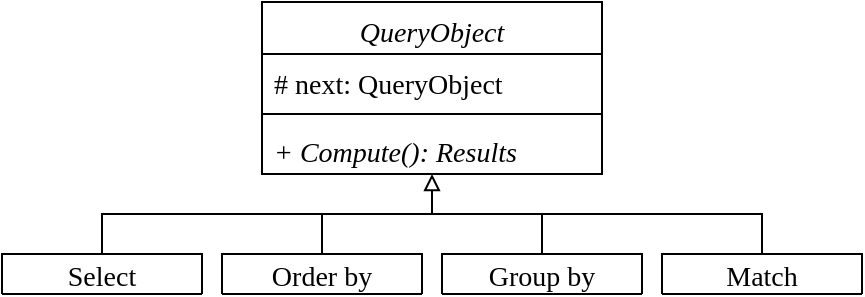 <mxfile version="14.5.8" type="device" pages="3"><diagram id="YgkESQlJDo48PwXnp78K" name="QueryObjects"><mxGraphModel dx="539" dy="1437" grid="1" gridSize="10" guides="1" tooltips="1" connect="1" arrows="1" fold="1" page="1" pageScale="1" pageWidth="827" pageHeight="1169" math="1" shadow="0"><root><mxCell id="0"/><mxCell id="1" parent="0"/><mxCell id="hzIp3gB6q-m_3-ytHmEG-7" style="edgeStyle=orthogonalEdgeStyle;rounded=0;orthogonalLoop=1;jettySize=auto;html=1;startArrow=none;startFill=0;endArrow=none;endFill=0;fontSize=14;" edge="1" parent="1" source="6nFte2UpHZw_kekdQlPq-12"><mxGeometry relative="1" as="geometry"><mxPoint x="320" y="20" as="targetPoint"/></mxGeometry></mxCell><mxCell id="6nFte2UpHZw_kekdQlPq-12" value="Order by" style="swimlane;fontStyle=0;childLayout=stackLayout;horizontal=1;startSize=26;fillColor=none;horizontalStack=0;resizeParent=1;resizeParentMax=0;resizeLast=0;collapsible=1;marginBottom=0;fontFamily=CMU Serif;fontSize=14;" parent="1" vertex="1"><mxGeometry x="220" y="40" width="100" height="20" as="geometry"/></mxCell><mxCell id="hzIp3gB6q-m_3-ytHmEG-6" style="edgeStyle=orthogonalEdgeStyle;rounded=0;orthogonalLoop=1;jettySize=auto;html=1;entryX=0.5;entryY=0;entryDx=0;entryDy=0;fontSize=14;endArrow=none;endFill=0;startArrow=block;startFill=0;" edge="1" parent="1" source="6nFte2UpHZw_kekdQlPq-20" target="hzIp3gB6q-m_3-ytHmEG-4"><mxGeometry relative="1" as="geometry"><Array as="points"><mxPoint x="325" y="20"/><mxPoint x="160" y="20"/></Array></mxGeometry></mxCell><mxCell id="6nFte2UpHZw_kekdQlPq-20" value="QueryObject" style="swimlane;fontStyle=2;align=center;verticalAlign=top;childLayout=stackLayout;horizontal=1;startSize=26;horizontalStack=0;resizeParent=1;resizeParentMax=0;resizeLast=0;collapsible=1;marginBottom=0;fontFamily=CMU Serif;fontSize=14;" parent="1" vertex="1"><mxGeometry x="240" y="-86" width="170" height="86" as="geometry"/></mxCell><mxCell id="6nFte2UpHZw_kekdQlPq-21" value="# next: QueryObject" style="text;strokeColor=none;fillColor=none;align=left;verticalAlign=top;spacingLeft=4;spacingRight=4;overflow=hidden;rotatable=0;points=[[0,0.5],[1,0.5]];portConstraint=eastwest;fontFamily=CMU Serif;fontSize=14;" parent="6nFte2UpHZw_kekdQlPq-20" vertex="1"><mxGeometry y="26" width="170" height="26" as="geometry"/></mxCell><mxCell id="6nFte2UpHZw_kekdQlPq-22" value="" style="line;strokeWidth=1;fillColor=none;align=left;verticalAlign=middle;spacingTop=-1;spacingLeft=3;spacingRight=3;rotatable=0;labelPosition=right;points=[];portConstraint=eastwest;fontSize=14;fontFamily=CMU Serif;" parent="6nFte2UpHZw_kekdQlPq-20" vertex="1"><mxGeometry y="52" width="170" height="8" as="geometry"/></mxCell><mxCell id="6nFte2UpHZw_kekdQlPq-23" value="+ Compute(): Results" style="text;strokeColor=none;fillColor=none;align=left;verticalAlign=top;spacingLeft=4;spacingRight=4;overflow=hidden;rotatable=0;points=[[0,0.5],[1,0.5]];portConstraint=eastwest;fontFamily=CMU Serif;fontSize=14;fontStyle=2" parent="6nFte2UpHZw_kekdQlPq-20" vertex="1"><mxGeometry y="60" width="170" height="26" as="geometry"/></mxCell><mxCell id="hzIp3gB6q-m_3-ytHmEG-9" style="edgeStyle=orthogonalEdgeStyle;rounded=0;orthogonalLoop=1;jettySize=auto;html=1;startArrow=none;startFill=0;endArrow=none;endFill=0;fontSize=14;" edge="1" parent="1" source="hzIp3gB6q-m_3-ytHmEG-1"><mxGeometry relative="1" as="geometry"><mxPoint x="320" y="20" as="targetPoint"/><Array as="points"><mxPoint x="380" y="20"/></Array></mxGeometry></mxCell><mxCell id="hzIp3gB6q-m_3-ytHmEG-1" value="Group by" style="swimlane;fontStyle=0;childLayout=stackLayout;horizontal=1;startSize=26;fillColor=none;horizontalStack=0;resizeParent=1;resizeParentMax=0;resizeLast=0;collapsible=1;marginBottom=0;fontFamily=CMU Serif;fontSize=14;" vertex="1" parent="1"><mxGeometry x="330" y="40" width="100" height="20" as="geometry"/></mxCell><mxCell id="hzIp3gB6q-m_3-ytHmEG-10" style="edgeStyle=orthogonalEdgeStyle;rounded=0;orthogonalLoop=1;jettySize=auto;html=1;startArrow=none;startFill=0;endArrow=none;endFill=0;fontSize=14;" edge="1" parent="1" source="hzIp3gB6q-m_3-ytHmEG-2"><mxGeometry relative="1" as="geometry"><mxPoint x="330" y="20" as="targetPoint"/><Array as="points"><mxPoint x="490" y="20"/></Array></mxGeometry></mxCell><mxCell id="hzIp3gB6q-m_3-ytHmEG-2" value="Match" style="swimlane;fontStyle=0;childLayout=stackLayout;horizontal=1;startSize=26;fillColor=none;horizontalStack=0;resizeParent=1;resizeParentMax=0;resizeLast=0;collapsible=1;marginBottom=0;fontFamily=CMU Serif;fontSize=14;" vertex="1" parent="1"><mxGeometry x="440" y="40" width="100" height="20" as="geometry"/></mxCell><mxCell id="hzIp3gB6q-m_3-ytHmEG-4" value="Select" style="swimlane;fontStyle=0;childLayout=stackLayout;horizontal=1;startSize=26;fillColor=none;horizontalStack=0;resizeParent=1;resizeParentMax=0;resizeLast=0;collapsible=1;marginBottom=0;fontFamily=CMU Serif;fontSize=14;" vertex="1" parent="1"><mxGeometry x="110" y="40" width="100" height="20" as="geometry"/></mxCell></root></mxGraphModel></diagram><diagram id="tdJBlEpHXB0FsOd7Y2oK" name="QueryObjectsCon"><mxGraphModel dx="652" dy="324" grid="1" gridSize="10" guides="1" tooltips="1" connect="1" arrows="1" fold="1" page="1" pageScale="1" pageWidth="827" pageHeight="1169" math="0" shadow="0"><root><mxCell id="hsL2y118z0NRY5TQCB2b-0"/><mxCell id="hsL2y118z0NRY5TQCB2b-1" parent="hsL2y118z0NRY5TQCB2b-0"/><mxCell id="fjCZ9viIrYla5dliG4xM-5" style="edgeStyle=orthogonalEdgeStyle;rounded=0;orthogonalLoop=1;jettySize=auto;html=1;entryX=0;entryY=0.5;entryDx=0;entryDy=0;startArrow=none;startFill=0;endArrow=block;endFill=1;fontSize=14;" edge="1" parent="hsL2y118z0NRY5TQCB2b-1" source="fjCZ9viIrYla5dliG4xM-0" target="fjCZ9viIrYla5dliG4xM-2"><mxGeometry relative="1" as="geometry"/></mxCell><mxCell id="fjCZ9viIrYla5dliG4xM-0" value="Order by" style="swimlane;fontStyle=0;childLayout=stackLayout;horizontal=1;startSize=26;fillColor=none;horizontalStack=0;resizeParent=1;resizeParentMax=0;resizeLast=0;collapsible=1;marginBottom=0;fontFamily=CMU Serif;fontSize=14;" vertex="1" parent="hsL2y118z0NRY5TQCB2b-1"><mxGeometry x="140" y="20" width="100" height="20" as="geometry"/></mxCell><mxCell id="fjCZ9viIrYla5dliG4xM-2" value="Match" style="swimlane;fontStyle=0;childLayout=stackLayout;horizontal=1;startSize=26;fillColor=none;horizontalStack=0;resizeParent=1;resizeParentMax=0;resizeLast=0;collapsible=1;marginBottom=0;fontFamily=CMU Serif;fontSize=14;" vertex="1" parent="hsL2y118z0NRY5TQCB2b-1"><mxGeometry x="270" y="20" width="100" height="20" as="geometry"/></mxCell><mxCell id="fjCZ9viIrYla5dliG4xM-4" style="edgeStyle=orthogonalEdgeStyle;rounded=0;orthogonalLoop=1;jettySize=auto;html=1;entryX=0;entryY=0.5;entryDx=0;entryDy=0;startArrow=none;startFill=0;endArrow=block;endFill=1;fontSize=14;" edge="1" parent="hsL2y118z0NRY5TQCB2b-1" source="fjCZ9viIrYla5dliG4xM-3" target="fjCZ9viIrYla5dliG4xM-0"><mxGeometry relative="1" as="geometry"/></mxCell><mxCell id="fjCZ9viIrYla5dliG4xM-3" value="Select" style="swimlane;fontStyle=0;childLayout=stackLayout;horizontal=1;startSize=26;fillColor=none;horizontalStack=0;resizeParent=1;resizeParentMax=0;resizeLast=0;collapsible=1;marginBottom=0;fontFamily=CMU Serif;fontSize=14;" vertex="1" parent="hsL2y118z0NRY5TQCB2b-1"><mxGeometry x="10" y="20" width="100" height="20" as="geometry"/></mxCell></root></mxGraphModel></diagram><diagram id="GMq6ZfC6IO8QqaDcB81d" name="queryObjectCallRec"><mxGraphModel dx="447" dy="1391" grid="1" gridSize="10" guides="1" tooltips="1" connect="1" arrows="1" fold="1" page="1" pageScale="1" pageWidth="827" pageHeight="1169" math="0" shadow="0"><root><mxCell id="bzT8-2KJVvtz8XTz49c--0"/><mxCell id="bzT8-2KJVvtz8XTz49c--1" parent="bzT8-2KJVvtz8XTz49c--0"/><mxCell id="bzT8-2KJVvtz8XTz49c--6" value="Select" style="shape=umlLifeline;perimeter=lifelinePerimeter;whiteSpace=wrap;html=1;container=1;collapsible=0;recursiveResize=0;outlineConnect=0;fontFamily=CMU Serif;fontSize=14;" vertex="1" parent="bzT8-2KJVvtz8XTz49c--1"><mxGeometry x="70" y="-70" width="70" height="180" as="geometry"/></mxCell><mxCell id="bzT8-2KJVvtz8XTz49c--3" value="Order by" style="shape=umlLifeline;perimeter=lifelinePerimeter;whiteSpace=wrap;html=1;container=1;collapsible=0;recursiveResize=0;outlineConnect=0;fontFamily=CMU Serif;fontSize=14;" vertex="1" parent="bzT8-2KJVvtz8XTz49c--1"><mxGeometry x="150" y="-70" width="70" height="180" as="geometry"/></mxCell><mxCell id="bzT8-2KJVvtz8XTz49c--7" value="Match" style="shape=umlLifeline;perimeter=lifelinePerimeter;whiteSpace=wrap;html=1;container=1;collapsible=0;recursiveResize=0;outlineConnect=0;fontFamily=CMU Serif;fontSize=14;" vertex="1" parent="bzT8-2KJVvtz8XTz49c--1"><mxGeometry x="230" y="-70" width="70" height="180" as="geometry"/></mxCell><mxCell id="bzT8-2KJVvtz8XTz49c--17" value="" style="html=1;fontFamily=CMU Serif;fontSize=14;" vertex="1" parent="bzT8-2KJVvtz8XTz49c--7"><mxGeometry x="30" y="50" width="10" height="80" as="geometry"/></mxCell><mxCell id="bzT8-2KJVvtz8XTz49c--13" value="Results" style="text;html=1;align=center;verticalAlign=middle;resizable=0;points=[];autosize=1;strokeColor=none;fontSize=14;fontFamily=CMU Serif;" vertex="1" parent="bzT8-2KJVvtz8XTz49c--1"><mxGeometry x="120" y="50" width="60" height="20" as="geometry"/></mxCell><mxCell id="bzT8-2KJVvtz8XTz49c--12" value="Results" style="text;html=1;align=center;verticalAlign=middle;resizable=0;points=[];autosize=1;strokeColor=none;fontSize=14;fontFamily=CMU Serif;" vertex="1" parent="bzT8-2KJVvtz8XTz49c--1"><mxGeometry x="200" y="30" width="60" height="20" as="geometry"/></mxCell><mxCell id="bzT8-2KJVvtz8XTz49c--8" value="Compute" style="html=1;verticalAlign=bottom;endArrow=block;fontFamily=CMU Serif;fontSize=14;entryX=0.069;entryY=0.4;entryDx=0;entryDy=0;entryPerimeter=0;" edge="1" parent="bzT8-2KJVvtz8XTz49c--1" source="bzT8-2KJVvtz8XTz49c--6" target="bzT8-2KJVvtz8XTz49c--14"><mxGeometry width="80" relative="1" as="geometry"><mxPoint x="110" y="-1" as="sourcePoint"/><mxPoint x="180" y="-1" as="targetPoint"/></mxGeometry></mxCell><mxCell id="bzT8-2KJVvtz8XTz49c--16" value="" style="html=1;fontFamily=CMU Serif;fontSize=14;" vertex="1" parent="bzT8-2KJVvtz8XTz49c--1"><mxGeometry x="100" y="-20" width="10" height="120" as="geometry"/></mxCell><mxCell id="bzT8-2KJVvtz8XTz49c--11" value="" style="html=1;verticalAlign=bottom;endArrow=none;fontFamily=CMU Serif;fontSize=14;startArrow=block;startFill=1;endFill=0;" edge="1" parent="bzT8-2KJVvtz8XTz49c--1" target="bzT8-2KJVvtz8XTz49c--3"><mxGeometry width="80" relative="1" as="geometry"><mxPoint x="110" y="70" as="sourcePoint"/><mxPoint x="180" y="70" as="targetPoint"/><Array as="points"><mxPoint x="120.14" y="70"/></Array></mxGeometry></mxCell><mxCell id="bzT8-2KJVvtz8XTz49c--14" value="" style="html=1;fontFamily=CMU Serif;fontSize=14;" vertex="1" parent="bzT8-2KJVvtz8XTz49c--1"><mxGeometry x="180" y="-20" width="10" height="100" as="geometry"/></mxCell><mxCell id="bzT8-2KJVvtz8XTz49c--10" value="" style="html=1;verticalAlign=bottom;endArrow=none;fontFamily=CMU Serif;fontSize=14;startArrow=block;startFill=1;endFill=0;" edge="1" parent="bzT8-2KJVvtz8XTz49c--1"><mxGeometry width="80" relative="1" as="geometry"><mxPoint x="190" y="50" as="sourcePoint"/><mxPoint x="260" y="50" as="targetPoint"/><Array as="points"><mxPoint x="205.07" y="50"/></Array></mxGeometry></mxCell><mxCell id="bzT8-2KJVvtz8XTz49c--18" value="Compute" style="html=1;verticalAlign=bottom;endArrow=block;fontFamily=CMU Serif;fontSize=14;entryX=0.069;entryY=0.4;entryDx=0;entryDy=0;entryPerimeter=0;" edge="1" parent="bzT8-2KJVvtz8XTz49c--1"><mxGeometry x="-0.143" width="80" relative="1" as="geometry"><mxPoint x="190" y="30" as="sourcePoint"/><mxPoint x="260" y="29.86" as="targetPoint"/><mxPoint as="offset"/></mxGeometry></mxCell></root></mxGraphModel></diagram></mxfile>